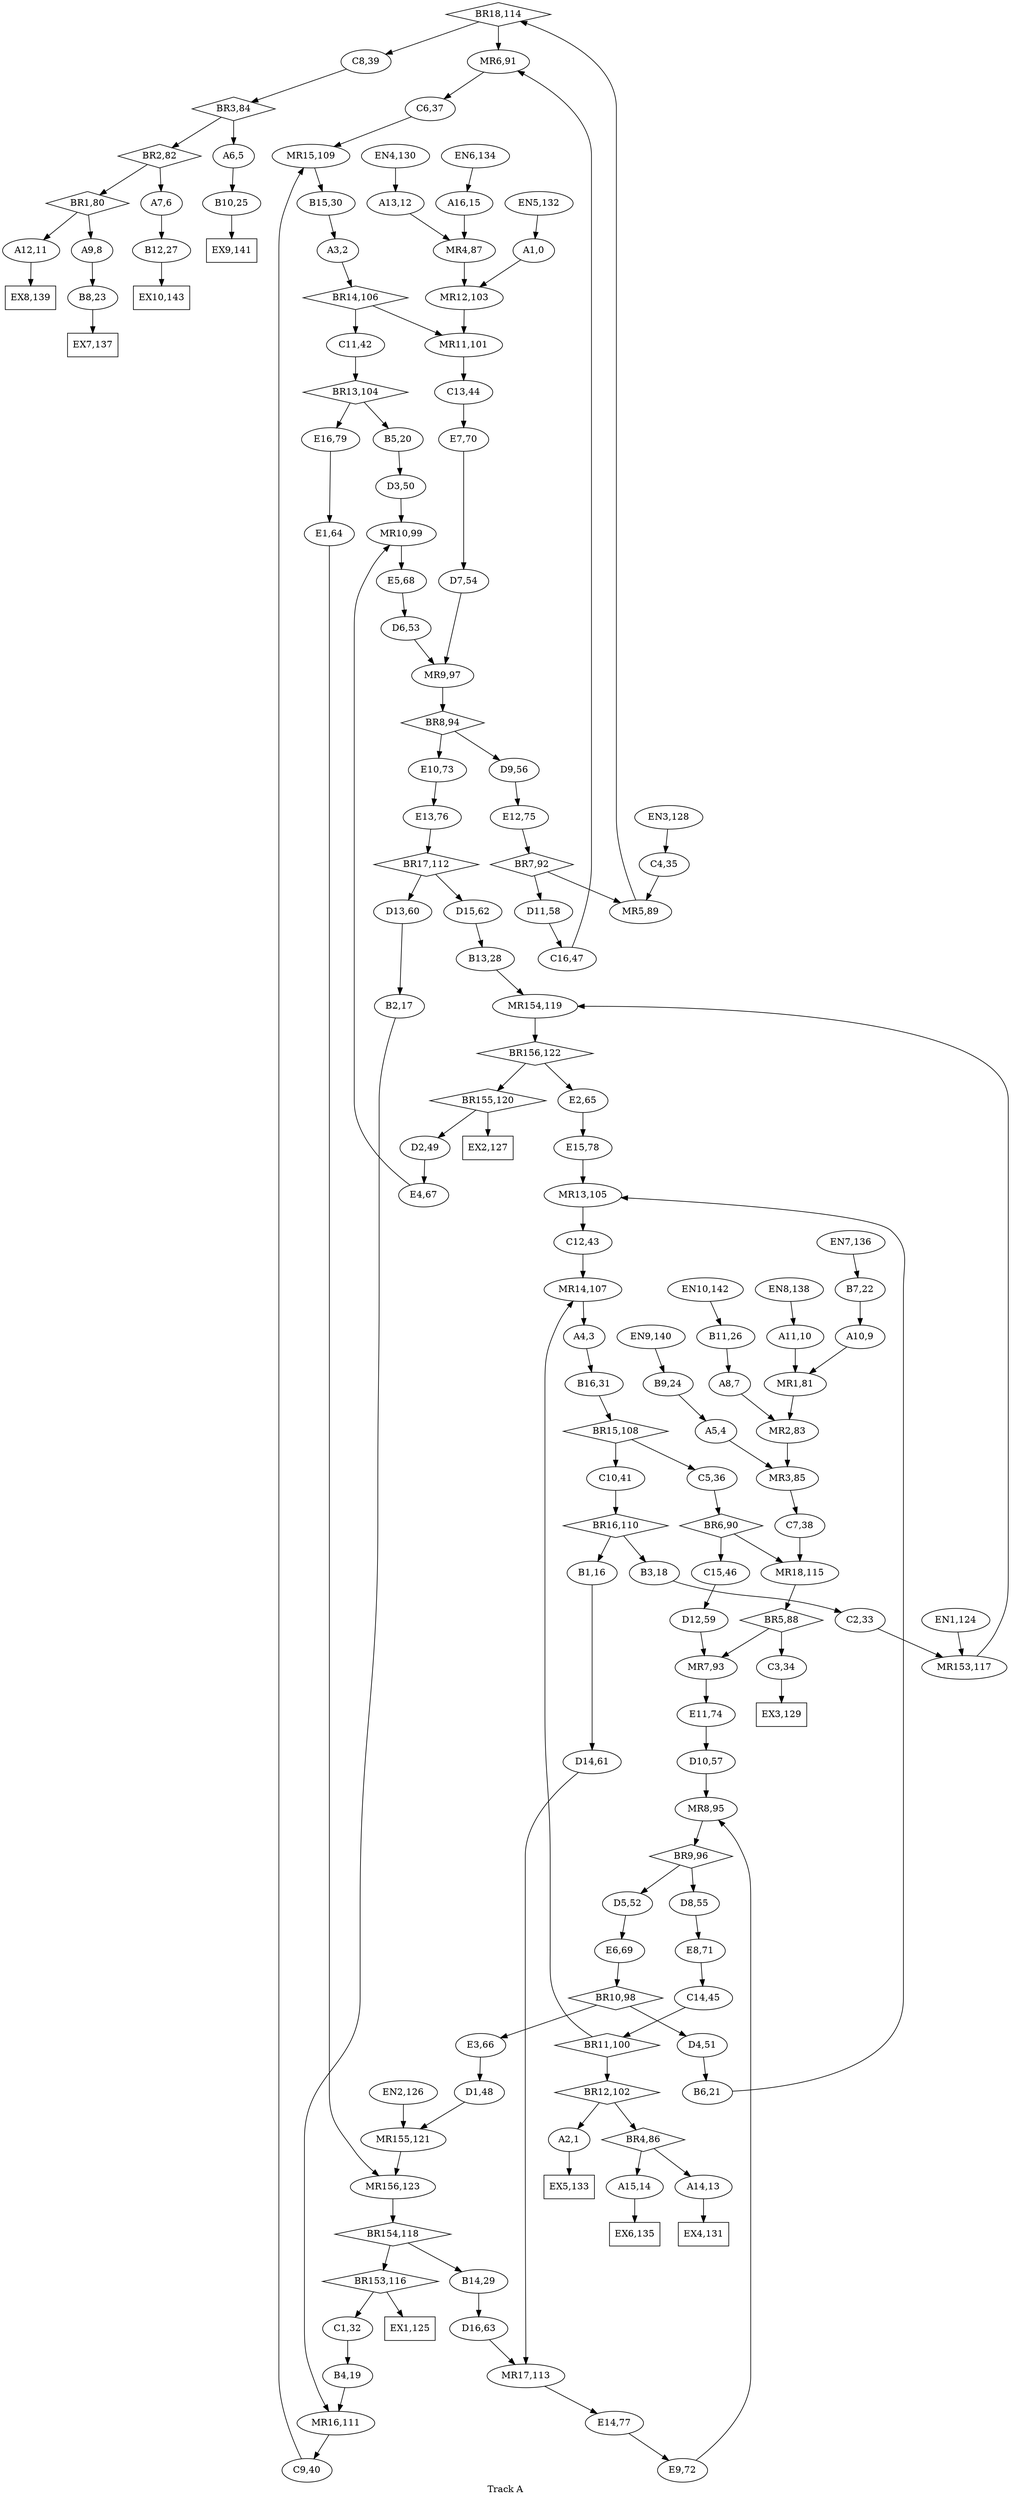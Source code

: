 digraph TrackA {
    label = "Track A";
    track80 [shape = diamond];
    track82 [shape = diamond];
    track84 [shape = diamond];
    track86 [shape = diamond];
    track88 [shape = diamond];
    track90 [shape = diamond];
    track92 [shape = diamond];
    track94 [shape = diamond];
    track96 [shape = diamond];
    track98 [shape = diamond];
    track100 [shape = diamond];
    track102 [shape = diamond];
    track104 [shape = diamond];
    track106 [shape = diamond];
    track108 [shape = diamond];
    track110 [shape = diamond];
    track112 [shape = diamond];
    track114 [shape = diamond];
    track116 [shape = diamond];
    track118 [shape = diamond];
    track120 [shape = diamond];
    track122 [shape = diamond];
    track125 [shape = box];
    track127 [shape = box];
    track129 [shape = box];
    track131 [shape = box];
    track133 [shape = box];
    track135 [shape = box];
    track137 [shape = box];
    track139 [shape = box];
    track141 [shape = box];
    track143 [shape = box];
    track0 [label = "A1,0"];
    track1 [label = "A2,1"];
    track2 [label = "A3,2"];
    track3 [label = "A4,3"];
    track4 [label = "A5,4"];
    track5 [label = "A6,5"];
    track6 [label = "A7,6"];
    track7 [label = "A8,7"];
    track8 [label = "A9,8"];
    track9 [label = "A10,9"];
    track10 [label = "A11,10"];
    track11 [label = "A12,11"];
    track12 [label = "A13,12"];
    track13 [label = "A14,13"];
    track14 [label = "A15,14"];
    track15 [label = "A16,15"];
    track16 [label = "B1,16"];
    track17 [label = "B2,17"];
    track18 [label = "B3,18"];
    track19 [label = "B4,19"];
    track20 [label = "B5,20"];
    track21 [label = "B6,21"];
    track22 [label = "B7,22"];
    track23 [label = "B8,23"];
    track24 [label = "B9,24"];
    track25 [label = "B10,25"];
    track26 [label = "B11,26"];
    track27 [label = "B12,27"];
    track28 [label = "B13,28"];
    track29 [label = "B14,29"];
    track30 [label = "B15,30"];
    track31 [label = "B16,31"];
    track32 [label = "C1,32"];
    track33 [label = "C2,33"];
    track34 [label = "C3,34"];
    track35 [label = "C4,35"];
    track36 [label = "C5,36"];
    track37 [label = "C6,37"];
    track38 [label = "C7,38"];
    track39 [label = "C8,39"];
    track40 [label = "C9,40"];
    track41 [label = "C10,41"];
    track42 [label = "C11,42"];
    track43 [label = "C12,43"];
    track44 [label = "C13,44"];
    track45 [label = "C14,45"];
    track46 [label = "C15,46"];
    track47 [label = "C16,47"];
    track48 [label = "D1,48"];
    track49 [label = "D2,49"];
    track50 [label = "D3,50"];
    track51 [label = "D4,51"];
    track52 [label = "D5,52"];
    track53 [label = "D6,53"];
    track54 [label = "D7,54"];
    track55 [label = "D8,55"];
    track56 [label = "D9,56"];
    track57 [label = "D10,57"];
    track58 [label = "D11,58"];
    track59 [label = "D12,59"];
    track60 [label = "D13,60"];
    track61 [label = "D14,61"];
    track62 [label = "D15,62"];
    track63 [label = "D16,63"];
    track64 [label = "E1,64"];
    track65 [label = "E2,65"];
    track66 [label = "E3,66"];
    track67 [label = "E4,67"];
    track68 [label = "E5,68"];
    track69 [label = "E6,69"];
    track70 [label = "E7,70"];
    track71 [label = "E8,71"];
    track72 [label = "E9,72"];
    track73 [label = "E10,73"];
    track74 [label = "E11,74"];
    track75 [label = "E12,75"];
    track76 [label = "E13,76"];
    track77 [label = "E14,77"];
    track78 [label = "E15,78"];
    track79 [label = "E16,79"];
    track80 [label = "BR1,80"];
    track81 [label = "MR1,81"];
    track82 [label = "BR2,82"];
    track83 [label = "MR2,83"];
    track84 [label = "BR3,84"];
    track85 [label = "MR3,85"];
    track86 [label = "BR4,86"];
    track87 [label = "MR4,87"];
    track88 [label = "BR5,88"];
    track89 [label = "MR5,89"];
    track90 [label = "BR6,90"];
    track91 [label = "MR6,91"];
    track92 [label = "BR7,92"];
    track93 [label = "MR7,93"];
    track94 [label = "BR8,94"];
    track95 [label = "MR8,95"];
    track96 [label = "BR9,96"];
    track97 [label = "MR9,97"];
    track98 [label = "BR10,98"];
    track99 [label = "MR10,99"];
    track100 [label = "BR11,100"];
    track101 [label = "MR11,101"];
    track102 [label = "BR12,102"];
    track103 [label = "MR12,103"];
    track104 [label = "BR13,104"];
    track105 [label = "MR13,105"];
    track106 [label = "BR14,106"];
    track107 [label = "MR14,107"];
    track108 [label = "BR15,108"];
    track109 [label = "MR15,109"];
    track110 [label = "BR16,110"];
    track111 [label = "MR16,111"];
    track112 [label = "BR17,112"];
    track113 [label = "MR17,113"];
    track114 [label = "BR18,114"];
    track115 [label = "MR18,115"];
    track116 [label = "BR153,116"];
    track117 [label = "MR153,117"];
    track118 [label = "BR154,118"];
    track119 [label = "MR154,119"];
    track120 [label = "BR155,120"];
    track121 [label = "MR155,121"];
    track122 [label = "BR156,122"];
    track123 [label = "MR156,123"];
    track124 [label = "EN1,124"];
    track125 [label = "EX1,125"];
    track126 [label = "EN2,126"];
    track127 [label = "EX2,127"];
    track128 [label = "EN3,128"];
    track129 [label = "EX3,129"];
    track130 [label = "EN4,130"];
    track131 [label = "EX4,131"];
    track132 [label = "EN5,132"];
    track133 [label = "EX5,133"];
    track134 [label = "EN6,134"];
    track135 [label = "EX6,135"];
    track136 [label = "EN7,136"];
    track137 [label = "EX7,137"];
    track138 [label = "EN8,138"];
    track139 [label = "EX8,139"];
    track140 [label = "EN9,140"];
    track141 [label = "EX9,141"];
    track142 [label = "EN10,142"];
    track143 [label = "EX10,143"];

    track0 -> track103;
    track1 -> track133;
    track2 -> track106;
    track3 -> track31;
    track4 -> track85;
    track5 -> track25;
    track6 -> track27;
    track7 -> track83;
    track8 -> track23;
    track9 -> track81;
    track10 -> track81;
    track11 -> track139;
    track12 -> track87;
    track13 -> track131;
    track14 -> track135;
    track15 -> track87;
    track16 -> track61;
    track17 -> track111;
    track18 -> track33;
    track19 -> track111;
    track20 -> track50;
    track21 -> track105;
    track22 -> track9;
    track23 -> track137;
    track24 -> track4;
    track25 -> track141;
    track26 -> track7;
    track27 -> track143;
    track28 -> track119;
    track29 -> track63;
    track30 -> track2;
    track31 -> track108;
    track32 -> track19;
    track33 -> track117;
    track34 -> track129;
    track35 -> track89;
    track36 -> track90;
    track37 -> track109;
    track38 -> track115;
    track39 -> track84;
    track40 -> track109;
    track41 -> track110;
    track42 -> track104;
    track43 -> track107;
    track44 -> track70;
    track45 -> track100;
    track46 -> track59;
    track47 -> track91;
    track48 -> track121;
    track49 -> track67;
    track50 -> track99;
    track51 -> track21;
    track52 -> track69;
    track53 -> track97;
    track54 -> track97;
    track55 -> track71;
    track56 -> track75;
    track57 -> track95;
    track58 -> track47;
    track59 -> track93;
    track60 -> track17;
    track61 -> track113;
    track62 -> track28;
    track63 -> track113;
    track64 -> track123;
    track65 -> track78;
    track66 -> track48;
    track67 -> track99;
    track68 -> track53;
    track69 -> track98;
    track70 -> track54;
    track71 -> track45;
    track72 -> track95;
    track73 -> track76;
    track74 -> track57;
    track75 -> track92;
    track76 -> track112;
    track77 -> track72;
    track78 -> track105;
    track79 -> track64;
    track80 -> track11;
    track80 -> track8;
    track81 -> track83;
    track82 -> track80;
    track82 -> track6;
    track83 -> track85;
    track84 -> track5;
    track84 -> track82;
    track85 -> track38;
    track86 -> track14;
    track86 -> track13;
    track87 -> track103;
    track88 -> track34;
    track88 -> track93;
    track89 -> track114;
    track90 -> track46;
    track90 -> track115;
    track91 -> track37;
    track92 -> track58;
    track92 -> track89;
    track93 -> track74;
    track94 -> track56;
    track94 -> track73;
    track95 -> track96;
    track96 -> track55;
    track96 -> track52;
    track97 -> track94;
    track98 -> track51;
    track98 -> track66;
    track99 -> track68;
    track100 -> track102;
    track100 -> track107;
    track101 -> track44;
    track102 -> track1;
    track102 -> track86;
    track103 -> track101;
    track104 -> track20;
    track104 -> track79;
    track105 -> track43;
    track106 -> track101;
    track106 -> track42;
    track107 -> track3;
    track108 -> track36;
    track108 -> track41;
    track109 -> track30;
    track110 -> track16;
    track110 -> track18;
    track111 -> track40;
    track112 -> track60;
    track112 -> track62;
    track113 -> track77;
    track114 -> track39;
    track114 -> track91;
    track115 -> track88;
    track116 -> track125;
    track116 -> track32;
    track117 -> track119;
    track118 -> track116;
    track118 -> track29;
    track119 -> track122;
    track120 -> track127;
    track120 -> track49;
    track121 -> track123;
    track122 -> track120;
    track122 -> track65;
    track123 -> track118;
    track124 -> track117;
    track126 -> track121;
    track128 -> track35;
    track130 -> track12;
    track132 -> track0;
    track134 -> track15;
    track136 -> track22;
    track138 -> track10;
    track140 -> track24;
    track142 -> track26;
}
